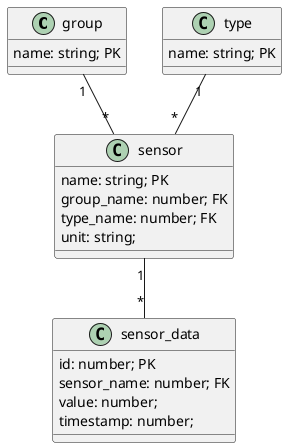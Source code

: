 @startuml
'to group stuff
class group{
 name: string; PK
}

class sensor{
 name: string; PK
 group_name: number; FK
 type_name: number; FK
 unit: string;
}

class sensor_data{
 id: number; PK
 sensor_name: number; FK
 value: number;
 timestamp: number;
}

'producer or consumer...
class type{
 name: string; PK
}


group "1" -- "*" sensor
sensor "1" -- "*" sensor_data
type "1" -- "*" sensor
@enduml